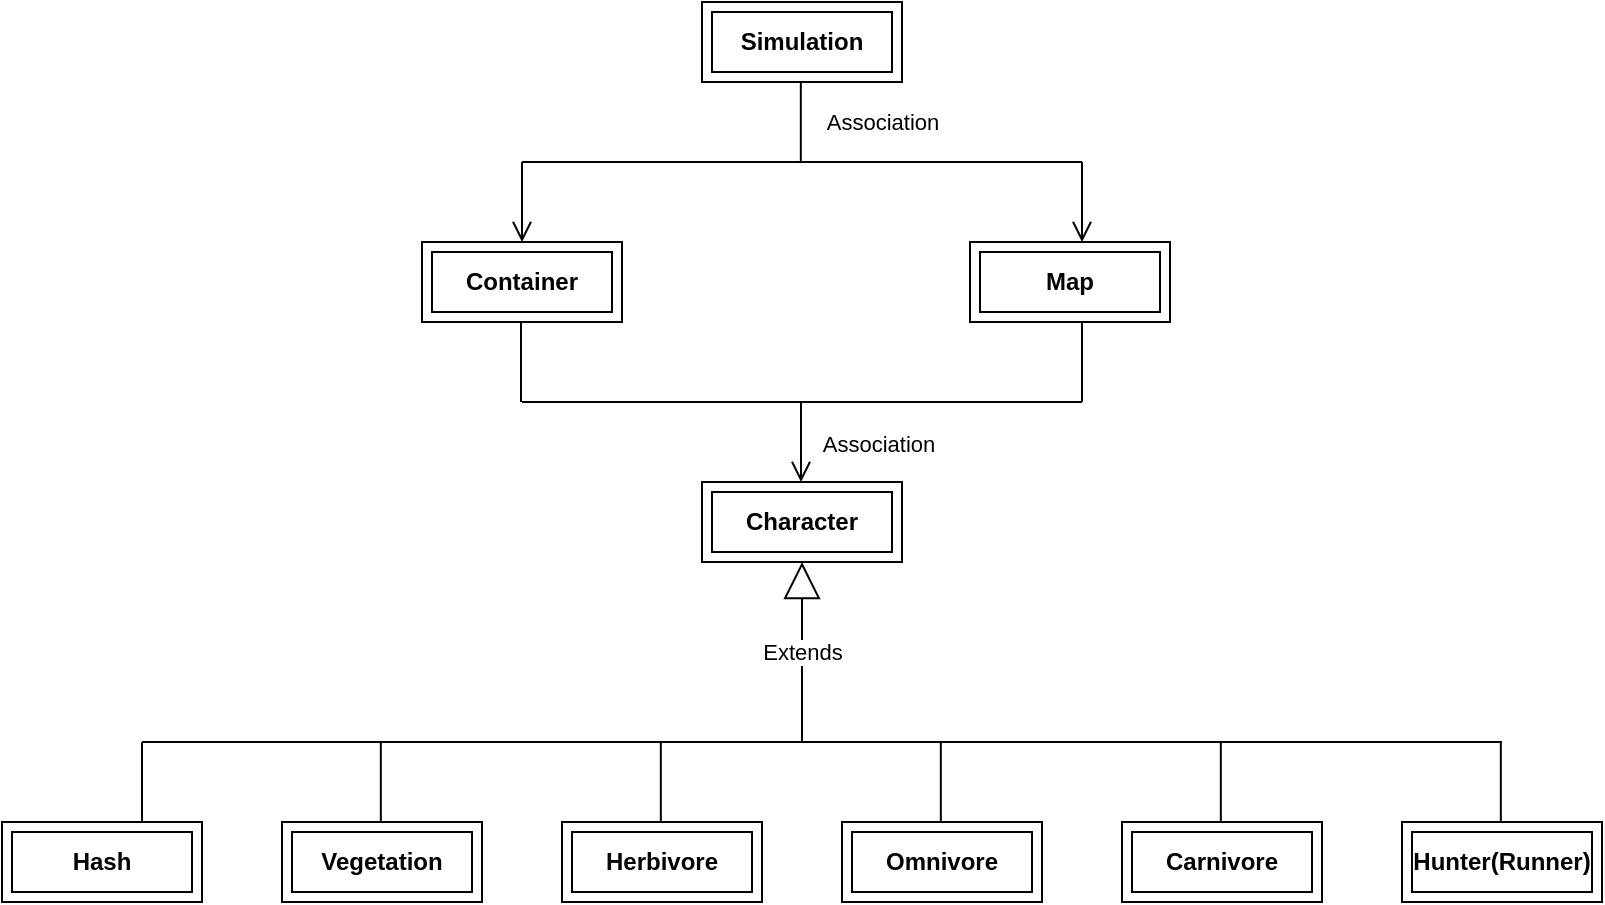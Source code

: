 <mxfile version="21.1.8" type="github">
  <diagram name="第 1 页" id="xtdSxDX-5x4Kmt320bG3">
    <mxGraphModel dx="2796" dy="2068" grid="1" gridSize="10" guides="1" tooltips="1" connect="1" arrows="1" fold="1" page="1" pageScale="1" pageWidth="827" pageHeight="1169" math="0" shadow="0">
      <root>
        <mxCell id="0" />
        <mxCell id="1" parent="0" />
        <mxCell id="F4soPWdzp8O8j_w6oQVL-6" value="&lt;b&gt;Character&lt;/b&gt;" style="shape=ext;margin=3;double=1;whiteSpace=wrap;html=1;align=center;" parent="1" vertex="1">
          <mxGeometry x="280" y="180" width="100" height="40" as="geometry" />
        </mxCell>
        <mxCell id="F4soPWdzp8O8j_w6oQVL-8" value="Extends" style="endArrow=block;endSize=16;endFill=0;html=1;rounded=0;entryX=0.5;entryY=1;entryDx=0;entryDy=0;" parent="1" target="F4soPWdzp8O8j_w6oQVL-6" edge="1">
          <mxGeometry width="160" relative="1" as="geometry">
            <mxPoint x="330" y="310" as="sourcePoint" />
            <mxPoint x="580" y="200" as="targetPoint" />
            <mxPoint as="offset" />
          </mxGeometry>
        </mxCell>
        <mxCell id="F4soPWdzp8O8j_w6oQVL-9" value="&lt;b&gt;Hash&lt;/b&gt;" style="shape=ext;margin=3;double=1;whiteSpace=wrap;html=1;align=center;" parent="1" vertex="1">
          <mxGeometry x="-70" y="350" width="100" height="40" as="geometry" />
        </mxCell>
        <mxCell id="F4soPWdzp8O8j_w6oQVL-10" value="&lt;b&gt;Vegetation&lt;/b&gt;" style="shape=ext;margin=3;double=1;whiteSpace=wrap;html=1;align=center;" parent="1" vertex="1">
          <mxGeometry x="70" y="350" width="100" height="40" as="geometry" />
        </mxCell>
        <mxCell id="F4soPWdzp8O8j_w6oQVL-11" value="&lt;b&gt;Herbivore&lt;/b&gt;" style="shape=ext;margin=3;double=1;whiteSpace=wrap;html=1;align=center;" parent="1" vertex="1">
          <mxGeometry x="210" y="350" width="100" height="40" as="geometry" />
        </mxCell>
        <mxCell id="F4soPWdzp8O8j_w6oQVL-12" value="&lt;b&gt;Omnivore&lt;/b&gt;" style="shape=ext;margin=3;double=1;whiteSpace=wrap;html=1;align=center;" parent="1" vertex="1">
          <mxGeometry x="350" y="350" width="100" height="40" as="geometry" />
        </mxCell>
        <mxCell id="F4soPWdzp8O8j_w6oQVL-13" value="&lt;b&gt;Carnivore&lt;/b&gt;" style="shape=ext;margin=3;double=1;whiteSpace=wrap;html=1;align=center;" parent="1" vertex="1">
          <mxGeometry x="490" y="350" width="100" height="40" as="geometry" />
        </mxCell>
        <mxCell id="F4soPWdzp8O8j_w6oQVL-14" value="&lt;b&gt;Hunter(Runner)&lt;/b&gt;" style="shape=ext;margin=3;double=1;whiteSpace=wrap;html=1;align=center;" parent="1" vertex="1">
          <mxGeometry x="630" y="350" width="100" height="40" as="geometry" />
        </mxCell>
        <mxCell id="F4soPWdzp8O8j_w6oQVL-16" value="" style="endArrow=none;html=1;rounded=0;" parent="1" edge="1">
          <mxGeometry width="50" height="50" relative="1" as="geometry">
            <mxPoint y="310" as="sourcePoint" />
            <mxPoint x="680" y="310" as="targetPoint" />
          </mxGeometry>
        </mxCell>
        <mxCell id="F4soPWdzp8O8j_w6oQVL-17" value="" style="endArrow=none;html=1;rounded=0;" parent="1" edge="1">
          <mxGeometry width="50" height="50" relative="1" as="geometry">
            <mxPoint x="119.41" y="310" as="sourcePoint" />
            <mxPoint x="119.41" y="350" as="targetPoint" />
          </mxGeometry>
        </mxCell>
        <mxCell id="F4soPWdzp8O8j_w6oQVL-18" value="" style="endArrow=none;html=1;rounded=0;" parent="1" edge="1">
          <mxGeometry width="50" height="50" relative="1" as="geometry">
            <mxPoint y="310" as="sourcePoint" />
            <mxPoint y="350" as="targetPoint" />
          </mxGeometry>
        </mxCell>
        <mxCell id="F4soPWdzp8O8j_w6oQVL-19" value="" style="endArrow=none;html=1;rounded=0;" parent="1" edge="1">
          <mxGeometry width="50" height="50" relative="1" as="geometry">
            <mxPoint x="259.41" y="310" as="sourcePoint" />
            <mxPoint x="259.41" y="350" as="targetPoint" />
          </mxGeometry>
        </mxCell>
        <mxCell id="F4soPWdzp8O8j_w6oQVL-20" value="" style="endArrow=none;html=1;rounded=0;" parent="1" edge="1">
          <mxGeometry width="50" height="50" relative="1" as="geometry">
            <mxPoint x="399.41" y="310" as="sourcePoint" />
            <mxPoint x="399.41" y="350" as="targetPoint" />
          </mxGeometry>
        </mxCell>
        <mxCell id="F4soPWdzp8O8j_w6oQVL-21" value="" style="endArrow=none;html=1;rounded=0;" parent="1" edge="1">
          <mxGeometry width="50" height="50" relative="1" as="geometry">
            <mxPoint x="679.41" y="310" as="sourcePoint" />
            <mxPoint x="679.41" y="350" as="targetPoint" />
          </mxGeometry>
        </mxCell>
        <mxCell id="F4soPWdzp8O8j_w6oQVL-22" value="" style="endArrow=none;html=1;rounded=0;" parent="1" edge="1">
          <mxGeometry width="50" height="50" relative="1" as="geometry">
            <mxPoint x="539.41" y="310" as="sourcePoint" />
            <mxPoint x="539.41" y="350" as="targetPoint" />
          </mxGeometry>
        </mxCell>
        <mxCell id="F4soPWdzp8O8j_w6oQVL-27" value="&lt;b&gt;Map&lt;/b&gt;" style="shape=ext;margin=3;double=1;whiteSpace=wrap;html=1;align=center;" parent="1" vertex="1">
          <mxGeometry x="414" y="60" width="100" height="40" as="geometry" />
        </mxCell>
        <mxCell id="F4soPWdzp8O8j_w6oQVL-30" value="" style="endArrow=none;html=1;rounded=0;" parent="1" edge="1">
          <mxGeometry width="50" height="50" relative="1" as="geometry">
            <mxPoint x="190" y="20" as="sourcePoint" />
            <mxPoint x="470" y="20" as="targetPoint" />
          </mxGeometry>
        </mxCell>
        <mxCell id="AHfMuw9ewyzdV2vhX0bm-1" value="Association" style="edgeLabel;html=1;align=center;verticalAlign=middle;resizable=0;points=[];" vertex="1" connectable="0" parent="F4soPWdzp8O8j_w6oQVL-30">
          <mxGeometry x="-0.464" y="-1" relative="1" as="geometry">
            <mxPoint x="105" y="-21" as="offset" />
          </mxGeometry>
        </mxCell>
        <mxCell id="F4soPWdzp8O8j_w6oQVL-31" value="" style="endArrow=none;html=1;rounded=0;" parent="1" edge="1">
          <mxGeometry width="50" height="50" relative="1" as="geometry">
            <mxPoint x="329.41" y="-20" as="sourcePoint" />
            <mxPoint x="329.41" y="20" as="targetPoint" />
          </mxGeometry>
        </mxCell>
        <mxCell id="F4soPWdzp8O8j_w6oQVL-32" value="&lt;b&gt;Simulation&lt;/b&gt;" style="shape=ext;margin=3;double=1;whiteSpace=wrap;html=1;align=center;" parent="1" vertex="1">
          <mxGeometry x="280" y="-60" width="100" height="40" as="geometry" />
        </mxCell>
        <mxCell id="F4soPWdzp8O8j_w6oQVL-24" value="&lt;b&gt;Container&lt;/b&gt;" style="shape=ext;margin=3;double=1;whiteSpace=wrap;html=1;align=center;" parent="1" vertex="1">
          <mxGeometry x="140" y="60" width="100" height="40" as="geometry" />
        </mxCell>
        <mxCell id="F4soPWdzp8O8j_w6oQVL-37" value="" style="endArrow=open;startArrow=none;endFill=0;startFill=0;endSize=8;html=1;verticalAlign=bottom;labelBackgroundColor=none;strokeWidth=1;rounded=0;entryX=0.5;entryY=0;entryDx=0;entryDy=0;" parent="1" target="F4soPWdzp8O8j_w6oQVL-24" edge="1">
          <mxGeometry width="160" relative="1" as="geometry">
            <mxPoint x="190" y="20" as="sourcePoint" />
            <mxPoint x="260" y="-80" as="targetPoint" />
          </mxGeometry>
        </mxCell>
        <mxCell id="F4soPWdzp8O8j_w6oQVL-38" value="" style="endArrow=open;startArrow=none;endFill=0;startFill=0;endSize=8;html=1;verticalAlign=bottom;labelBackgroundColor=none;strokeWidth=1;rounded=0;entryX=0.5;entryY=0;entryDx=0;entryDy=0;" parent="1" edge="1">
          <mxGeometry width="160" relative="1" as="geometry">
            <mxPoint x="470" y="20" as="sourcePoint" />
            <mxPoint x="470" y="60" as="targetPoint" />
          </mxGeometry>
        </mxCell>
        <mxCell id="F4soPWdzp8O8j_w6oQVL-39" value="" style="endArrow=open;startArrow=none;endFill=0;startFill=0;endSize=8;html=1;verticalAlign=bottom;labelBackgroundColor=none;strokeWidth=1;rounded=0;entryX=0.5;entryY=0;entryDx=0;entryDy=0;" parent="1" edge="1">
          <mxGeometry width="160" relative="1" as="geometry">
            <mxPoint x="329.5" y="140" as="sourcePoint" />
            <mxPoint x="329.5" y="180" as="targetPoint" />
          </mxGeometry>
        </mxCell>
        <mxCell id="F4soPWdzp8O8j_w6oQVL-40" value="" style="endArrow=none;html=1;rounded=0;" parent="1" edge="1">
          <mxGeometry width="50" height="50" relative="1" as="geometry">
            <mxPoint x="190" y="140" as="sourcePoint" />
            <mxPoint x="470" y="140" as="targetPoint" />
          </mxGeometry>
        </mxCell>
        <mxCell id="F4soPWdzp8O8j_w6oQVL-41" value="" style="endArrow=none;html=1;rounded=0;" parent="1" edge="1">
          <mxGeometry width="50" height="50" relative="1" as="geometry">
            <mxPoint x="189.5" y="100" as="sourcePoint" />
            <mxPoint x="189.5" y="140" as="targetPoint" />
          </mxGeometry>
        </mxCell>
        <mxCell id="F4soPWdzp8O8j_w6oQVL-42" value="" style="endArrow=none;html=1;rounded=0;" parent="1" edge="1">
          <mxGeometry width="50" height="50" relative="1" as="geometry">
            <mxPoint x="470" y="100" as="sourcePoint" />
            <mxPoint x="470" y="140" as="targetPoint" />
          </mxGeometry>
        </mxCell>
        <mxCell id="AHfMuw9ewyzdV2vhX0bm-2" value="Association" style="edgeLabel;html=1;align=center;verticalAlign=middle;resizable=0;points=[];" vertex="1" connectable="0" parent="1">
          <mxGeometry x="350" y="80" as="geometry">
            <mxPoint x="18" y="81" as="offset" />
          </mxGeometry>
        </mxCell>
      </root>
    </mxGraphModel>
  </diagram>
</mxfile>

